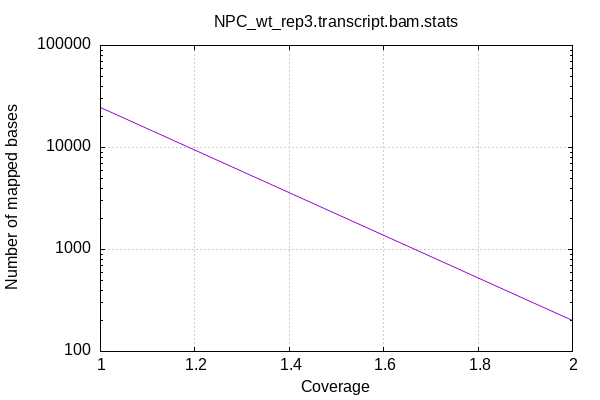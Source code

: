 
            set terminal png size 600,400 truecolor
            set output "NPC_wt_rep3.transcript_stats/coverage.png"
            set grid xtics ytics y2tics back lc rgb "#cccccc"
            set ylabel "Number of mapped bases"
            set xlabel "Coverage"
            set log y
            set style fill solid border -1
            set title "NPC_wt_rep3.transcript.bam.stats" noenhanced
            set xrange [:2]
            plot '-' with lines notitle
        1	24650
2	200
end
